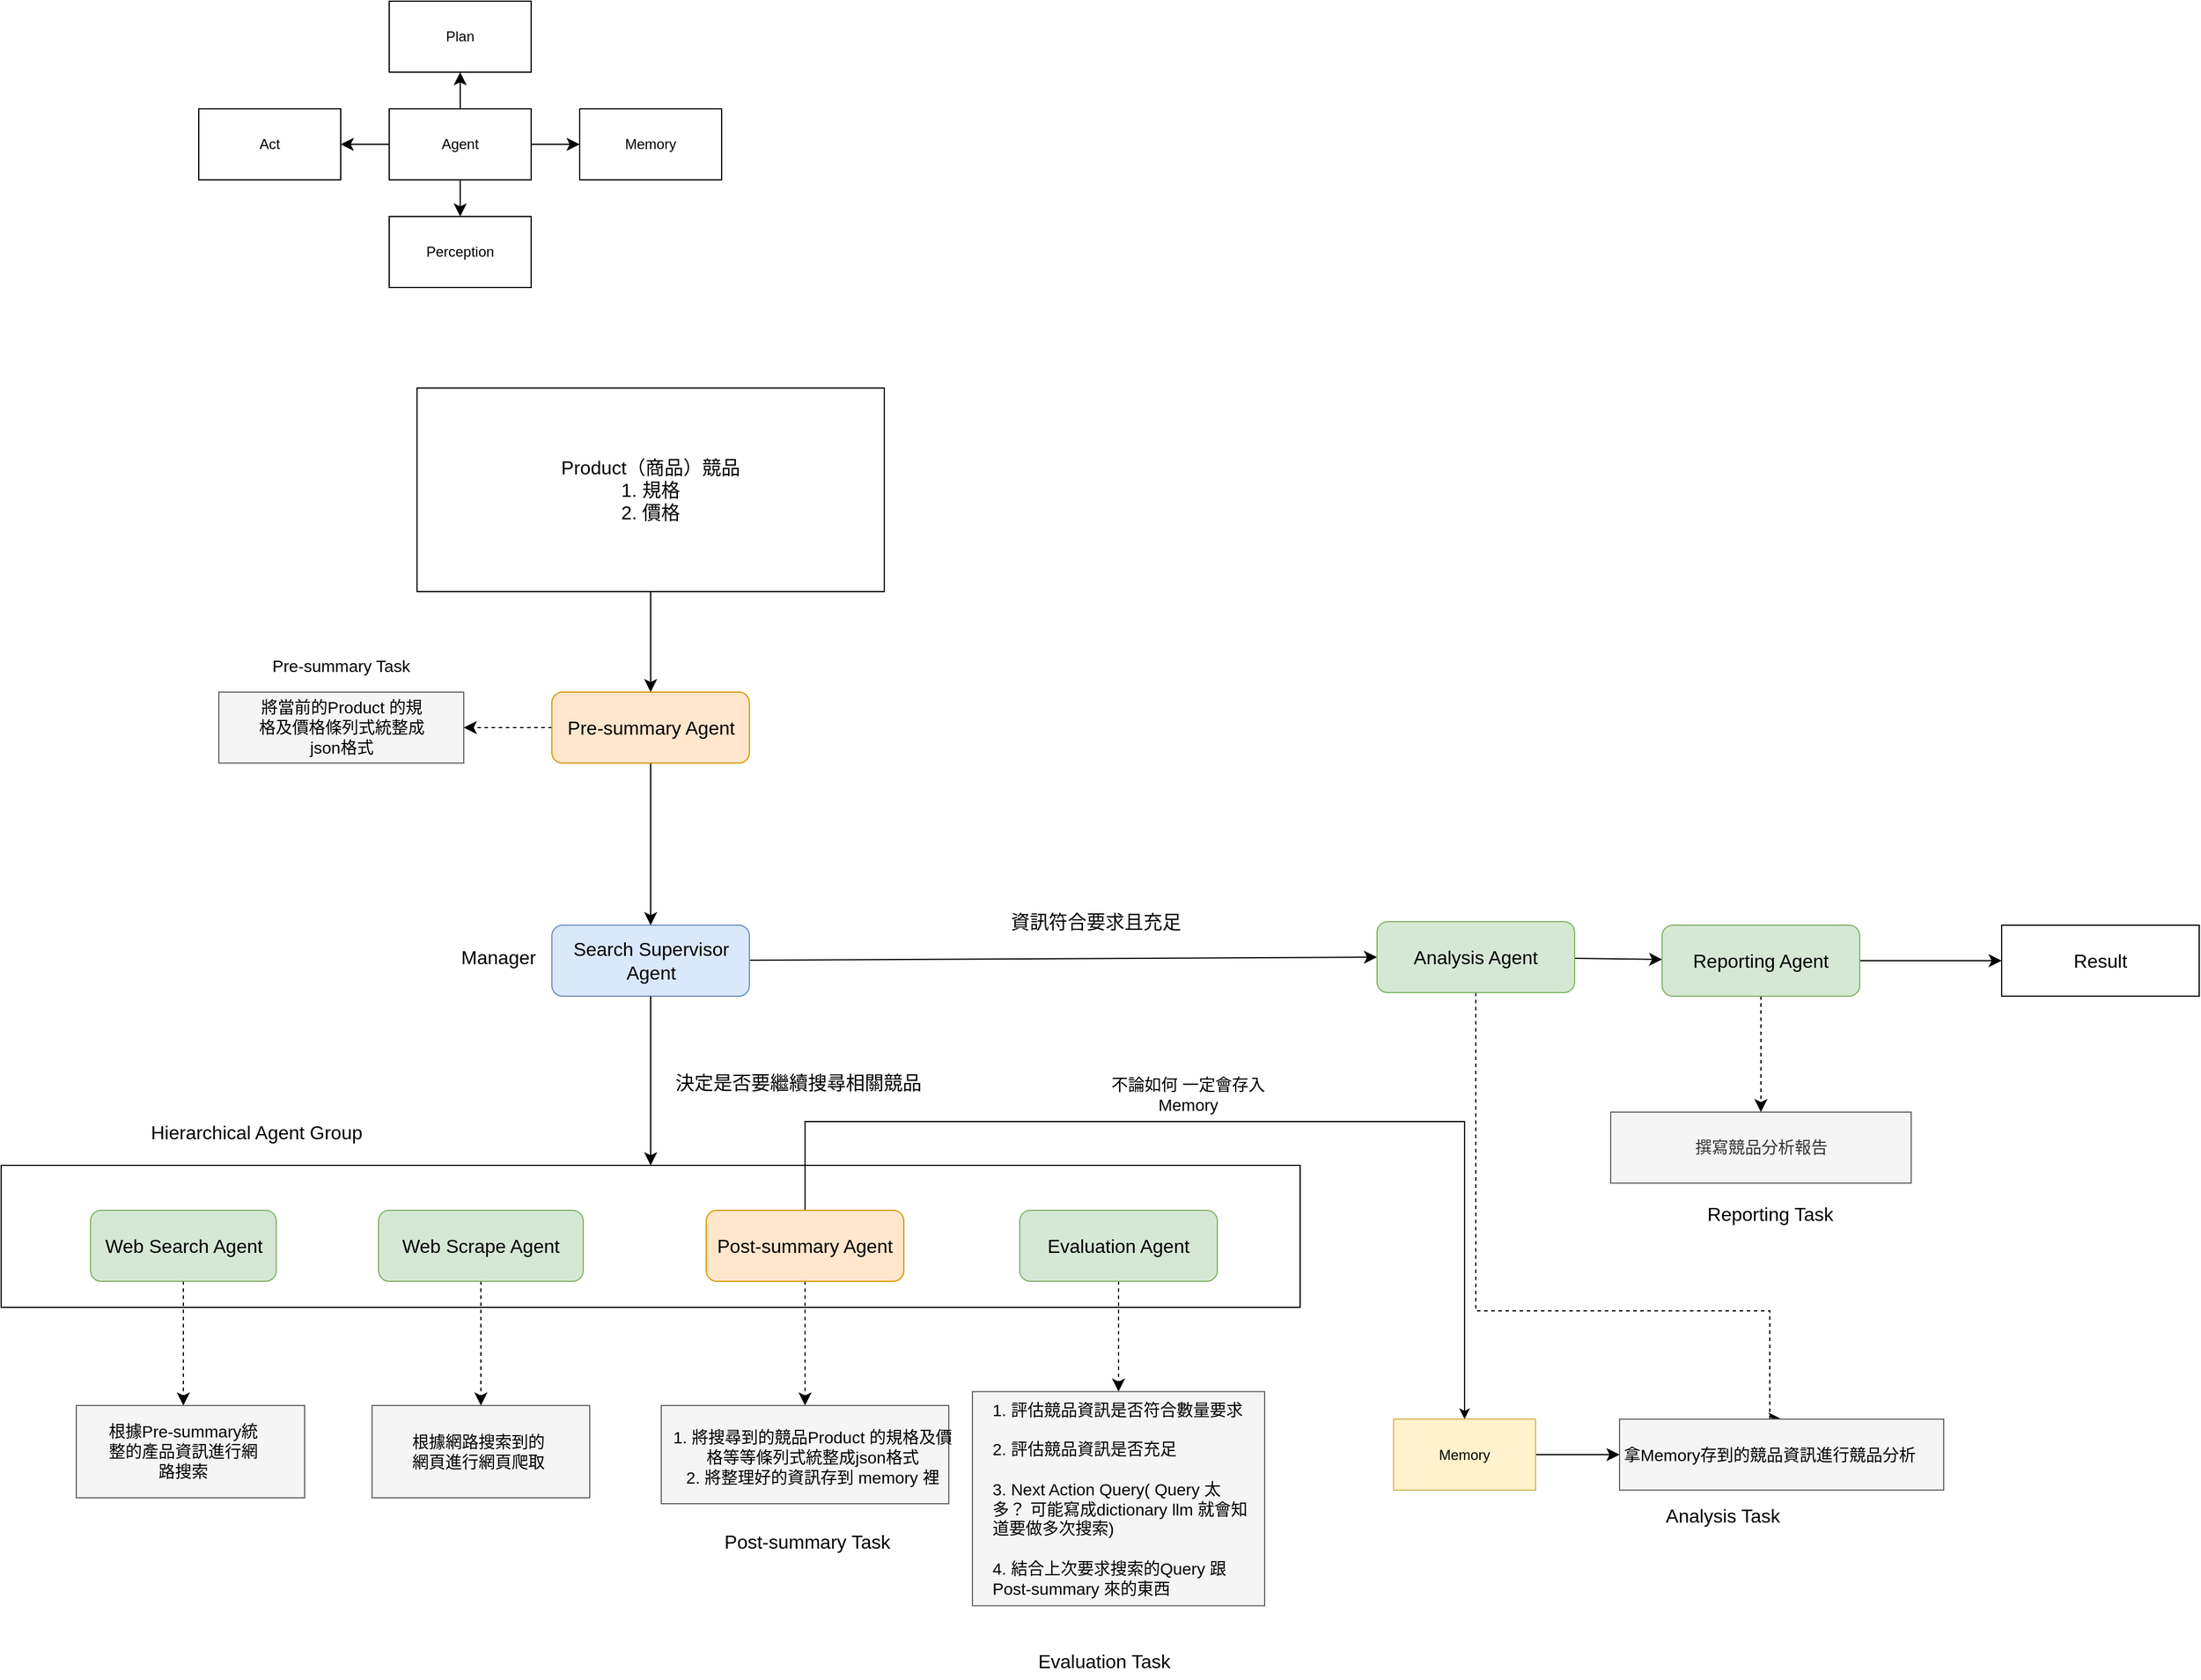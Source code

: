 <mxfile version="26.2.14">
  <diagram name="第 1 页" id="wdlJEJVCv6MkUgaYpFra">
    <mxGraphModel dx="1944" dy="1270" grid="0" gridSize="10" guides="1" tooltips="1" connect="1" arrows="1" fold="1" page="0" pageScale="1" pageWidth="827" pageHeight="1169" math="0" shadow="0">
      <root>
        <mxCell id="0" />
        <mxCell id="1" parent="0" />
        <mxCell id="oqBidD13vxVgjalaLg6l-59" value="" style="edgeStyle=none;curved=1;rounded=0;orthogonalLoop=1;jettySize=auto;html=1;fontSize=12;startSize=8;endSize=8;" parent="1" source="oqBidD13vxVgjalaLg6l-1" target="oqBidD13vxVgjalaLg6l-2" edge="1">
          <mxGeometry relative="1" as="geometry" />
        </mxCell>
        <mxCell id="oqBidD13vxVgjalaLg6l-60" value="" style="edgeStyle=none;curved=1;rounded=0;orthogonalLoop=1;jettySize=auto;html=1;fontSize=12;startSize=8;endSize=8;" parent="1" source="oqBidD13vxVgjalaLg6l-1" target="oqBidD13vxVgjalaLg6l-5" edge="1">
          <mxGeometry relative="1" as="geometry" />
        </mxCell>
        <mxCell id="oqBidD13vxVgjalaLg6l-61" value="" style="edgeStyle=none;curved=1;rounded=0;orthogonalLoop=1;jettySize=auto;html=1;fontSize=12;startSize=8;endSize=8;" parent="1" source="oqBidD13vxVgjalaLg6l-1" target="oqBidD13vxVgjalaLg6l-3" edge="1">
          <mxGeometry relative="1" as="geometry" />
        </mxCell>
        <mxCell id="oqBidD13vxVgjalaLg6l-62" value="" style="edgeStyle=none;curved=1;rounded=0;orthogonalLoop=1;jettySize=auto;html=1;fontSize=12;startSize=8;endSize=8;" parent="1" source="oqBidD13vxVgjalaLg6l-1" target="oqBidD13vxVgjalaLg6l-4" edge="1">
          <mxGeometry relative="1" as="geometry" />
        </mxCell>
        <mxCell id="oqBidD13vxVgjalaLg6l-1" value="Agent" style="rounded=0;whiteSpace=wrap;html=1;" parent="1" vertex="1">
          <mxGeometry x="144" y="-151" width="120" height="60" as="geometry" />
        </mxCell>
        <mxCell id="oqBidD13vxVgjalaLg6l-2" value="Act" style="rounded=0;whiteSpace=wrap;html=1;" parent="1" vertex="1">
          <mxGeometry x="-17" y="-151" width="120" height="60" as="geometry" />
        </mxCell>
        <mxCell id="oqBidD13vxVgjalaLg6l-3" value="Plan" style="rounded=0;whiteSpace=wrap;html=1;" parent="1" vertex="1">
          <mxGeometry x="144" y="-242" width="120" height="60" as="geometry" />
        </mxCell>
        <mxCell id="oqBidD13vxVgjalaLg6l-4" value="Perception" style="rounded=0;whiteSpace=wrap;html=1;" parent="1" vertex="1">
          <mxGeometry x="144" y="-60" width="120" height="60" as="geometry" />
        </mxCell>
        <mxCell id="oqBidD13vxVgjalaLg6l-5" value="Memory" style="rounded=0;whiteSpace=wrap;html=1;" parent="1" vertex="1">
          <mxGeometry x="305" y="-151" width="120" height="60" as="geometry" />
        </mxCell>
        <mxCell id="oqBidD13vxVgjalaLg6l-22" style="edgeStyle=none;curved=1;rounded=0;orthogonalLoop=1;jettySize=auto;html=1;entryX=0.5;entryY=0;entryDx=0;entryDy=0;fontSize=12;startSize=8;endSize=8;" parent="1" source="oqBidD13vxVgjalaLg6l-6" target="oqBidD13vxVgjalaLg6l-11" edge="1">
          <mxGeometry relative="1" as="geometry" />
        </mxCell>
        <mxCell id="oqBidD13vxVgjalaLg6l-6" value="" style="rounded=0;whiteSpace=wrap;html=1;" parent="1" vertex="1">
          <mxGeometry x="167.5" y="85" width="395" height="172" as="geometry" />
        </mxCell>
        <mxCell id="oqBidD13vxVgjalaLg6l-7" value="Product（商品）競品&lt;br&gt;1. 規格&lt;br&gt;2. 價格" style="text;html=1;align=center;verticalAlign=middle;whiteSpace=wrap;rounded=0;fontSize=16;" parent="1" vertex="1">
          <mxGeometry x="263" y="147" width="204" height="48" as="geometry" />
        </mxCell>
        <mxCell id="oqBidD13vxVgjalaLg6l-14" value="" style="rounded=0;whiteSpace=wrap;html=1;" parent="1" vertex="1">
          <mxGeometry x="-184" y="742" width="1098" height="120" as="geometry" />
        </mxCell>
        <mxCell id="oqBidD13vxVgjalaLg6l-72" style="edgeStyle=none;curved=1;rounded=0;orthogonalLoop=1;jettySize=auto;html=1;entryX=0.5;entryY=0;entryDx=0;entryDy=0;fontSize=12;startSize=8;endSize=8;dashed=1;" parent="1" source="oqBidD13vxVgjalaLg6l-8" edge="1">
          <mxGeometry relative="1" as="geometry">
            <mxPoint x="-30.0" y="945" as="targetPoint" />
          </mxGeometry>
        </mxCell>
        <mxCell id="oqBidD13vxVgjalaLg6l-8" value="Web Search Agent" style="rounded=1;whiteSpace=wrap;html=1;fontSize=16;fillColor=#d5e8d4;strokeColor=#82b366;" parent="1" vertex="1">
          <mxGeometry x="-108.5" y="780" width="157" height="60" as="geometry" />
        </mxCell>
        <mxCell id="1drkhWCVj0D1EJk38-lU-5" style="edgeStyle=none;curved=1;rounded=0;orthogonalLoop=1;jettySize=auto;html=1;entryX=0;entryY=0.5;entryDx=0;entryDy=0;fontSize=12;startSize=8;endSize=8;" parent="1" source="oqBidD13vxVgjalaLg6l-10" target="oqBidD13vxVgjalaLg6l-29" edge="1">
          <mxGeometry relative="1" as="geometry" />
        </mxCell>
        <mxCell id="oqBidD13vxVgjalaLg6l-10" value="Search Supervisor Agent" style="rounded=1;whiteSpace=wrap;html=1;fillColor=#dae8fc;strokeColor=#6c8ebf;fontSize=16;" parent="1" vertex="1">
          <mxGeometry x="281.5" y="539" width="167" height="60" as="geometry" />
        </mxCell>
        <mxCell id="oqBidD13vxVgjalaLg6l-25" style="edgeStyle=none;curved=1;rounded=0;orthogonalLoop=1;jettySize=auto;html=1;fontSize=12;startSize=8;endSize=8;entryX=0.5;entryY=0;entryDx=0;entryDy=0;" parent="1" source="oqBidD13vxVgjalaLg6l-11" target="oqBidD13vxVgjalaLg6l-10" edge="1">
          <mxGeometry relative="1" as="geometry" />
        </mxCell>
        <mxCell id="oqBidD13vxVgjalaLg6l-49" value="" style="edgeStyle=none;curved=1;rounded=0;orthogonalLoop=1;jettySize=auto;html=1;fontSize=12;startSize=8;endSize=8;entryX=1;entryY=0.5;entryDx=0;entryDy=0;dashed=1;" parent="1" source="oqBidD13vxVgjalaLg6l-11" target="oqBidD13vxVgjalaLg6l-32" edge="1">
          <mxGeometry relative="1" as="geometry" />
        </mxCell>
        <mxCell id="oqBidD13vxVgjalaLg6l-11" value="Pre-summary Agent" style="rounded=1;whiteSpace=wrap;html=1;fillColor=#ffe6cc;strokeColor=#d79b00;fontSize=16;" parent="1" vertex="1">
          <mxGeometry x="281.5" y="342" width="167" height="60" as="geometry" />
        </mxCell>
        <mxCell id="1drkhWCVj0D1EJk38-lU-1" style="edgeStyle=none;curved=1;rounded=0;orthogonalLoop=1;jettySize=auto;html=1;entryX=0.5;entryY=0;entryDx=0;entryDy=0;fontSize=12;startSize=8;endSize=8;dashed=1;" parent="1" source="oqBidD13vxVgjalaLg6l-12" target="oqBidD13vxVgjalaLg6l-40" edge="1">
          <mxGeometry relative="1" as="geometry" />
        </mxCell>
        <mxCell id="R5jwCQ2DgRrpfxkCED6p-1" style="edgeStyle=orthogonalEdgeStyle;rounded=0;orthogonalLoop=1;jettySize=auto;html=1;exitX=0.5;exitY=0;exitDx=0;exitDy=0;" edge="1" parent="1" source="oqBidD13vxVgjalaLg6l-12" target="oqBidD13vxVgjalaLg6l-64">
          <mxGeometry relative="1" as="geometry">
            <Array as="points">
              <mxPoint x="495" y="705" />
              <mxPoint x="1053" y="705" />
            </Array>
          </mxGeometry>
        </mxCell>
        <mxCell id="oqBidD13vxVgjalaLg6l-12" value="Post-summary Agent" style="rounded=1;whiteSpace=wrap;html=1;fillColor=#ffe6cc;strokeColor=#d79b00;fontSize=16;" parent="1" vertex="1">
          <mxGeometry x="412" y="780" width="167" height="60" as="geometry" />
        </mxCell>
        <mxCell id="oqBidD13vxVgjalaLg6l-50" value="" style="edgeStyle=none;curved=1;rounded=0;orthogonalLoop=1;jettySize=auto;html=1;fontSize=12;startSize=8;endSize=8;entryX=0.5;entryY=0;entryDx=0;entryDy=0;dashed=1;" parent="1" source="oqBidD13vxVgjalaLg6l-13" target="oqBidD13vxVgjalaLg6l-46" edge="1">
          <mxGeometry relative="1" as="geometry" />
        </mxCell>
        <mxCell id="oqBidD13vxVgjalaLg6l-13" value="Evaluation Agent" style="rounded=1;whiteSpace=wrap;html=1;fontSize=16;fillColor=#d5e8d4;strokeColor=#82b366;" parent="1" vertex="1">
          <mxGeometry x="677" y="780" width="167" height="60" as="geometry" />
        </mxCell>
        <mxCell id="oqBidD13vxVgjalaLg6l-32" value="" style="rounded=0;whiteSpace=wrap;html=1;fillColor=#f5f5f5;fontColor=#333333;strokeColor=#666666;" parent="1" vertex="1">
          <mxGeometry y="342" width="207" height="60" as="geometry" />
        </mxCell>
        <mxCell id="oqBidD13vxVgjalaLg6l-75" style="edgeStyle=none;curved=1;rounded=0;orthogonalLoop=1;jettySize=auto;html=1;entryX=0.5;entryY=0;entryDx=0;entryDy=0;fontSize=12;startSize=8;endSize=8;dashed=1;" parent="1" source="oqBidD13vxVgjalaLg6l-15" target="oqBidD13vxVgjalaLg6l-73" edge="1">
          <mxGeometry relative="1" as="geometry" />
        </mxCell>
        <mxCell id="oqBidD13vxVgjalaLg6l-15" value="Web Scrape Agent" style="rounded=1;whiteSpace=wrap;html=1;fontSize=16;fillColor=#d5e8d4;strokeColor=#82b366;" parent="1" vertex="1">
          <mxGeometry x="135" y="780" width="173" height="60" as="geometry" />
        </mxCell>
        <mxCell id="1drkhWCVj0D1EJk38-lU-6" value="" style="edgeStyle=none;curved=1;rounded=0;orthogonalLoop=1;jettySize=auto;html=1;fontSize=12;startSize=8;endSize=8;" parent="1" source="oqBidD13vxVgjalaLg6l-29" target="1drkhWCVj0D1EJk38-lU-2" edge="1">
          <mxGeometry relative="1" as="geometry" />
        </mxCell>
        <mxCell id="1drkhWCVj0D1EJk38-lU-7" style="edgeStyle=orthogonalEdgeStyle;rounded=0;orthogonalLoop=1;jettySize=auto;html=1;entryX=0.5;entryY=0;entryDx=0;entryDy=0;fontSize=12;startSize=8;endSize=8;exitX=0.5;exitY=1;exitDx=0;exitDy=0;dashed=1;" parent="1" source="oqBidD13vxVgjalaLg6l-29" target="oqBidD13vxVgjalaLg6l-54" edge="1">
          <mxGeometry relative="1" as="geometry">
            <Array as="points">
              <mxPoint x="1062" y="865" />
              <mxPoint x="1311" y="865" />
            </Array>
          </mxGeometry>
        </mxCell>
        <mxCell id="oqBidD13vxVgjalaLg6l-29" value="Analysis Agent" style="rounded=1;whiteSpace=wrap;html=1;fontSize=16;fillColor=#d5e8d4;strokeColor=#82b366;" parent="1" vertex="1">
          <mxGeometry x="979" y="536" width="167" height="60" as="geometry" />
        </mxCell>
        <mxCell id="oqBidD13vxVgjalaLg6l-31" value="將當前的Product 的規格及價格條列式統整成json格式" style="text;html=1;align=center;verticalAlign=middle;whiteSpace=wrap;rounded=0;fontSize=14;" parent="1" vertex="1">
          <mxGeometry x="28.5" y="362.5" width="150" height="19" as="geometry" />
        </mxCell>
        <mxCell id="oqBidD13vxVgjalaLg6l-33" value="Pre-summary Task" style="text;html=1;align=center;verticalAlign=middle;whiteSpace=wrap;rounded=0;fontSize=14;" parent="1" vertex="1">
          <mxGeometry x="28" y="305" width="151" height="30" as="geometry" />
        </mxCell>
        <mxCell id="oqBidD13vxVgjalaLg6l-35" value="決定是否要繼續搜尋相關競品" style="text;html=1;align=center;verticalAlign=middle;whiteSpace=wrap;rounded=0;fontSize=16;" parent="1" vertex="1">
          <mxGeometry x="380" y="657" width="220" height="30" as="geometry" />
        </mxCell>
        <mxCell id="oqBidD13vxVgjalaLg6l-38" value="資訊符合要求且充足" style="text;html=1;align=center;verticalAlign=middle;whiteSpace=wrap;rounded=0;fontSize=16;" parent="1" vertex="1">
          <mxGeometry x="659" y="521" width="165" height="30" as="geometry" />
        </mxCell>
        <mxCell id="oqBidD13vxVgjalaLg6l-40" value="" style="rounded=0;whiteSpace=wrap;html=1;fillColor=#f5f5f5;fontColor=#333333;strokeColor=#666666;" parent="1" vertex="1">
          <mxGeometry x="374" y="945" width="243" height="83" as="geometry" />
        </mxCell>
        <mxCell id="oqBidD13vxVgjalaLg6l-41" value="1. 將搜尋到的競品Product 的規格及價格等等條列式統整成json格式&lt;div&gt;&lt;span style=&quot;text-align: left;&quot;&gt;2. 將整理好的資訊存到 memory 裡&lt;/span&gt;&lt;/div&gt;" style="text;html=1;align=center;verticalAlign=middle;whiteSpace=wrap;rounded=0;fontSize=14;" parent="1" vertex="1">
          <mxGeometry x="383" y="965.5" width="238" height="47.5" as="geometry" />
        </mxCell>
        <mxCell id="oqBidD13vxVgjalaLg6l-42" value="Post-summary Task" style="text;html=1;align=center;verticalAlign=middle;whiteSpace=wrap;rounded=0;fontSize=16;" parent="1" vertex="1">
          <mxGeometry x="422" y="1044.5" width="151" height="30" as="geometry" />
        </mxCell>
        <mxCell id="oqBidD13vxVgjalaLg6l-46" value="" style="rounded=0;whiteSpace=wrap;html=1;fillColor=#f5f5f5;fontColor=#333333;strokeColor=#666666;" parent="1" vertex="1">
          <mxGeometry x="637" y="933.25" width="247" height="181" as="geometry" />
        </mxCell>
        <mxCell id="oqBidD13vxVgjalaLg6l-47" value="1. 評估競品資訊是否符合數量要求&lt;div&gt;&lt;br&gt;&lt;div&gt;2. 評估競品資訊是否充足&lt;/div&gt;&lt;/div&gt;&lt;div&gt;&lt;br&gt;&lt;/div&gt;&lt;div&gt;3. Next Action Query( Query 太多？ 可能寫成dictionary llm 就會知道要做多次搜索)&lt;/div&gt;&lt;div&gt;&lt;br&gt;&lt;/div&gt;&lt;div&gt;4. 結合上次要求搜索的Query 跟 Post-summary 來的東西&lt;/div&gt;" style="text;html=1;align=left;verticalAlign=middle;whiteSpace=wrap;rounded=0;fontSize=14;" parent="1" vertex="1">
          <mxGeometry x="652" y="948.5" width="219" height="150.5" as="geometry" />
        </mxCell>
        <mxCell id="oqBidD13vxVgjalaLg6l-48" value="Evaluation Task" style="text;html=1;align=center;verticalAlign=middle;whiteSpace=wrap;rounded=0;fontSize=16;" parent="1" vertex="1">
          <mxGeometry x="673" y="1146" width="151" height="30" as="geometry" />
        </mxCell>
        <mxCell id="oqBidD13vxVgjalaLg6l-54" value="" style="rounded=0;whiteSpace=wrap;html=1;fillColor=#f5f5f5;fontColor=#333333;strokeColor=#666666;" parent="1" vertex="1">
          <mxGeometry x="1184" y="956.5" width="274" height="60" as="geometry" />
        </mxCell>
        <mxCell id="oqBidD13vxVgjalaLg6l-55" value="拿Memory存到的競品資訊進行競品分析" style="text;html=1;align=center;verticalAlign=middle;whiteSpace=wrap;rounded=0;fontSize=14;" parent="1" vertex="1">
          <mxGeometry x="1185.25" y="969.5" width="251.5" height="34" as="geometry" />
        </mxCell>
        <mxCell id="oqBidD13vxVgjalaLg6l-56" value="Analysis Task" style="text;html=1;align=center;verticalAlign=middle;whiteSpace=wrap;rounded=0;fontSize=16;" parent="1" vertex="1">
          <mxGeometry x="1196" y="1023" width="151" height="30" as="geometry" />
        </mxCell>
        <mxCell id="oqBidD13vxVgjalaLg6l-69" value="" style="edgeStyle=none;curved=1;rounded=0;orthogonalLoop=1;jettySize=auto;html=1;fontSize=12;startSize=8;endSize=8;entryX=0;entryY=0.5;entryDx=0;entryDy=0;" parent="1" source="oqBidD13vxVgjalaLg6l-64" target="oqBidD13vxVgjalaLg6l-54" edge="1">
          <mxGeometry relative="1" as="geometry">
            <mxPoint x="1183.0" y="984" as="targetPoint" />
          </mxGeometry>
        </mxCell>
        <mxCell id="oqBidD13vxVgjalaLg6l-64" value="Memory" style="whiteSpace=wrap;html=1;fillColor=#fff2cc;strokeColor=#d6b656;" parent="1" vertex="1">
          <mxGeometry x="993" y="956.5" width="120" height="60" as="geometry" />
        </mxCell>
        <mxCell id="oqBidD13vxVgjalaLg6l-70" value="" style="rounded=0;whiteSpace=wrap;html=1;fillColor=#f5f5f5;fontColor=#333333;strokeColor=#666666;" parent="1" vertex="1">
          <mxGeometry x="-120.5" y="945" width="193" height="78" as="geometry" />
        </mxCell>
        <mxCell id="oqBidD13vxVgjalaLg6l-71" value="根據Pre-summary統整的產品資訊進行網路搜索" style="text;html=1;align=center;verticalAlign=middle;whiteSpace=wrap;rounded=0;fontSize=14;" parent="1" vertex="1">
          <mxGeometry x="-99" y="967" width="138" height="34" as="geometry" />
        </mxCell>
        <mxCell id="oqBidD13vxVgjalaLg6l-73" value="" style="rounded=0;whiteSpace=wrap;html=1;fillColor=#f5f5f5;fontColor=#333333;strokeColor=#666666;" parent="1" vertex="1">
          <mxGeometry x="129.5" y="945" width="184" height="78" as="geometry" />
        </mxCell>
        <mxCell id="oqBidD13vxVgjalaLg6l-74" value="根據網路搜索到的網頁進行網頁爬取" style="text;html=1;align=center;verticalAlign=middle;whiteSpace=wrap;rounded=0;fontSize=14;" parent="1" vertex="1">
          <mxGeometry x="157" y="967" width="124.5" height="34" as="geometry" />
        </mxCell>
        <mxCell id="1drkhWCVj0D1EJk38-lU-9" value="" style="edgeStyle=none;curved=1;rounded=0;orthogonalLoop=1;jettySize=auto;html=1;fontSize=12;startSize=8;endSize=8;dashed=1;" parent="1" source="1drkhWCVj0D1EJk38-lU-2" target="1drkhWCVj0D1EJk38-lU-8" edge="1">
          <mxGeometry relative="1" as="geometry" />
        </mxCell>
        <mxCell id="1drkhWCVj0D1EJk38-lU-13" value="" style="edgeStyle=none;curved=1;rounded=0;orthogonalLoop=1;jettySize=auto;html=1;fontSize=12;startSize=8;endSize=8;" parent="1" source="1drkhWCVj0D1EJk38-lU-2" target="1drkhWCVj0D1EJk38-lU-12" edge="1">
          <mxGeometry relative="1" as="geometry" />
        </mxCell>
        <mxCell id="1drkhWCVj0D1EJk38-lU-2" value="Reporting Agent" style="rounded=1;whiteSpace=wrap;html=1;fontSize=16;fillColor=#d5e8d4;strokeColor=#82b366;" parent="1" vertex="1">
          <mxGeometry x="1220" y="539" width="167" height="60" as="geometry" />
        </mxCell>
        <mxCell id="1drkhWCVj0D1EJk38-lU-3" style="edgeStyle=none;curved=1;rounded=0;orthogonalLoop=1;jettySize=auto;html=1;fontSize=12;startSize=8;endSize=8;" parent="1" source="oqBidD13vxVgjalaLg6l-10" target="oqBidD13vxVgjalaLg6l-14" edge="1">
          <mxGeometry relative="1" as="geometry" />
        </mxCell>
        <mxCell id="1drkhWCVj0D1EJk38-lU-4" value="Manager" style="text;html=1;align=center;verticalAlign=middle;whiteSpace=wrap;rounded=0;fontSize=16;" parent="1" vertex="1">
          <mxGeometry x="199" y="551" width="75" height="30" as="geometry" />
        </mxCell>
        <mxCell id="1drkhWCVj0D1EJk38-lU-8" value="撰寫競品分析報告" style="rounded=0;whiteSpace=wrap;html=1;fillColor=#f5f5f5;fontColor=#333333;strokeColor=#666666;fontSize=14;" parent="1" vertex="1">
          <mxGeometry x="1176.5" y="697" width="254" height="60" as="geometry" />
        </mxCell>
        <mxCell id="1drkhWCVj0D1EJk38-lU-10" value="Reporting Task" style="text;html=1;align=center;verticalAlign=middle;whiteSpace=wrap;rounded=0;fontSize=16;" parent="1" vertex="1">
          <mxGeometry x="1235.5" y="768" width="151" height="30" as="geometry" />
        </mxCell>
        <mxCell id="1drkhWCVj0D1EJk38-lU-11" value="Hierarchical Agent Group" style="text;html=1;align=center;verticalAlign=middle;whiteSpace=wrap;rounded=0;fontSize=16;" parent="1" vertex="1">
          <mxGeometry x="-71" y="699" width="206" height="30" as="geometry" />
        </mxCell>
        <mxCell id="1drkhWCVj0D1EJk38-lU-12" value="Result" style="rounded=0;whiteSpace=wrap;html=1;fontSize=16;" parent="1" vertex="1">
          <mxGeometry x="1507" y="539" width="167" height="60" as="geometry" />
        </mxCell>
        <mxCell id="R5jwCQ2DgRrpfxkCED6p-2" value="不論如何 一定會存入Memory" style="text;html=1;align=center;verticalAlign=middle;whiteSpace=wrap;rounded=0;fontSize=14;" vertex="1" parent="1">
          <mxGeometry x="736" y="667" width="167" height="30" as="geometry" />
        </mxCell>
      </root>
    </mxGraphModel>
  </diagram>
</mxfile>
